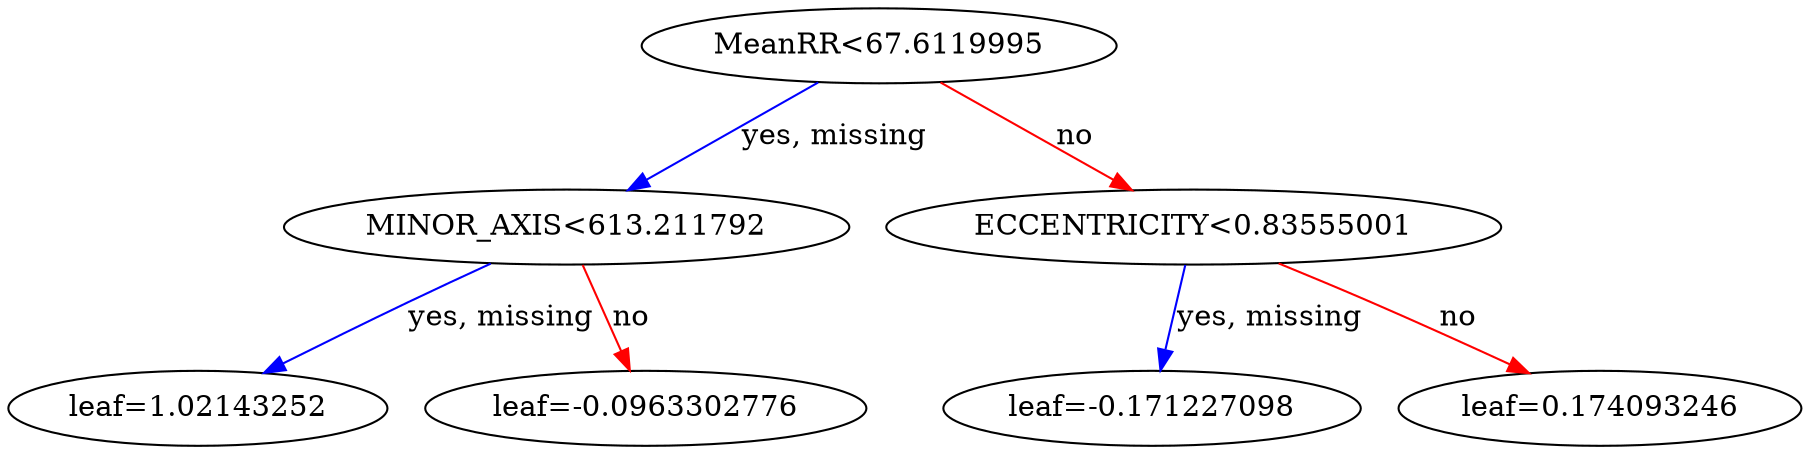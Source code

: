 digraph {
    graph [ rankdir=TB ]

    0 [ label="MeanRR<67.6119995" ]
    0 -> 1 [label="yes, missing" color="#0000FF"]
    0 -> 2 [label="no" color="#FF0000"]

    1 [ label="MINOR_AXIS<613.211792" ]
    1 -> 3 [label="yes, missing" color="#0000FF"]
    1 -> 4 [label="no" color="#FF0000"]

    3 [ label="leaf=1.02143252" ]

    4 [ label="leaf=-0.0963302776" ]

    2 [ label="ECCENTRICITY<0.83555001" ]
    2 -> 5 [label="yes, missing" color="#0000FF"]
    2 -> 6 [label="no" color="#FF0000"]

    5 [ label="leaf=-0.171227098" ]

    6 [ label="leaf=0.174093246" ]
}
